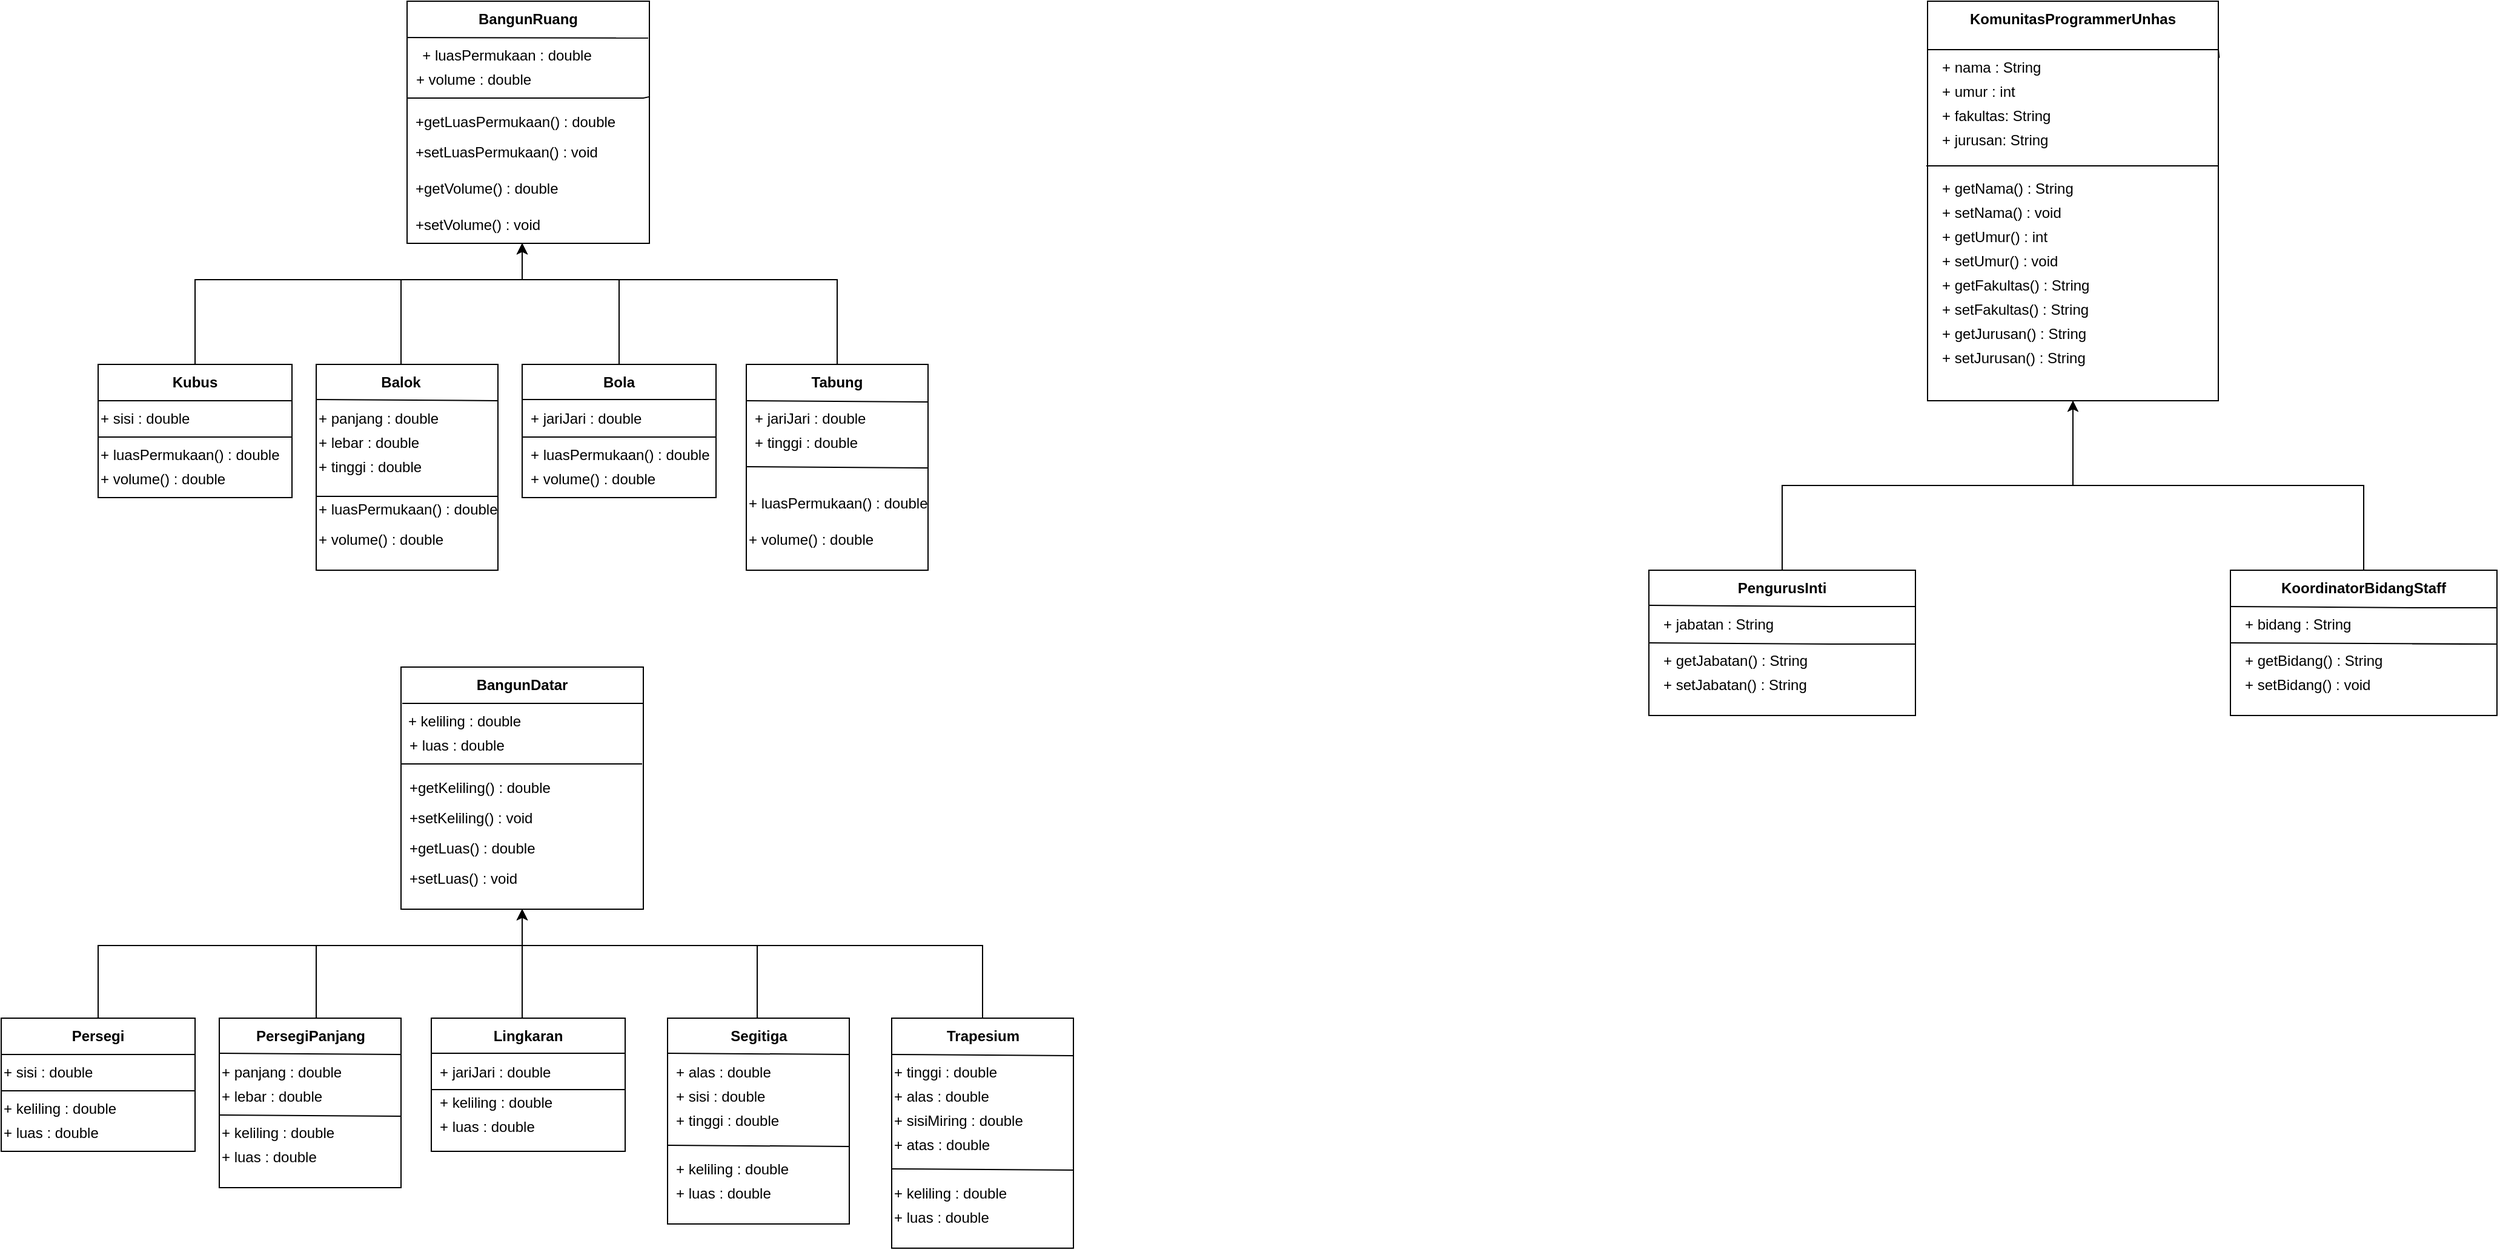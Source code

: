 <mxfile version="21.1.7" type="device">
  <diagram name="Page-1" id="03ZFdEvxx9xiJDpFzmi7">
    <mxGraphModel dx="3730" dy="1380" grid="1" gridSize="10" guides="1" tooltips="1" connect="1" arrows="1" fold="1" page="1" pageScale="1" pageWidth="850" pageHeight="1100" math="0" shadow="0">
      <root>
        <mxCell id="0" />
        <mxCell id="1" parent="0" />
        <mxCell id="wqURankVmZIpMNE53E5e-1" value="" style="whiteSpace=wrap;html=1;aspect=fixed;" vertex="1" parent="1">
          <mxGeometry x="325" y="50" width="200" height="200" as="geometry" />
        </mxCell>
        <mxCell id="wqURankVmZIpMNE53E5e-4" value="BangunRuang" style="text;html=1;strokeColor=none;fillColor=none;align=center;verticalAlign=middle;whiteSpace=wrap;rounded=0;fontStyle=1" vertex="1" parent="1">
          <mxGeometry x="380" y="50" width="90" height="30" as="geometry" />
        </mxCell>
        <mxCell id="wqURankVmZIpMNE53E5e-9" value="" style="endArrow=none;html=1;rounded=0;entryX=0.995;entryY=0.152;entryDx=0;entryDy=0;entryPerimeter=0;" edge="1" parent="1" target="wqURankVmZIpMNE53E5e-1">
          <mxGeometry width="50" height="50" relative="1" as="geometry">
            <mxPoint x="325" y="80" as="sourcePoint" />
            <mxPoint x="435" y="80" as="targetPoint" />
          </mxGeometry>
        </mxCell>
        <mxCell id="wqURankVmZIpMNE53E5e-10" value="+ luasPermukaan : double" style="text;html=1;strokeColor=none;fillColor=none;align=center;verticalAlign=middle;whiteSpace=wrap;rounded=0;" vertex="1" parent="1">
          <mxGeometry x="310" y="80" width="195" height="30" as="geometry" />
        </mxCell>
        <mxCell id="wqURankVmZIpMNE53E5e-11" value="+ volume : double" style="text;html=1;strokeColor=none;fillColor=none;align=center;verticalAlign=middle;whiteSpace=wrap;rounded=0;" vertex="1" parent="1">
          <mxGeometry x="330" y="100" width="100" height="30" as="geometry" />
        </mxCell>
        <mxCell id="wqURankVmZIpMNE53E5e-12" value="" style="endArrow=none;html=1;rounded=0;" edge="1" parent="1" target="wqURankVmZIpMNE53E5e-1">
          <mxGeometry width="50" height="50" relative="1" as="geometry">
            <mxPoint x="325" y="130" as="sourcePoint" />
            <mxPoint x="455" y="130" as="targetPoint" />
            <Array as="points">
              <mxPoint x="520" y="130" />
            </Array>
          </mxGeometry>
        </mxCell>
        <mxCell id="wqURankVmZIpMNE53E5e-14" value="+getLuasPermukaan() : double" style="text;html=1;strokeColor=none;fillColor=none;align=left;verticalAlign=middle;whiteSpace=wrap;rounded=0;" vertex="1" parent="1">
          <mxGeometry x="330" y="135" width="180" height="30" as="geometry" />
        </mxCell>
        <mxCell id="wqURankVmZIpMNE53E5e-15" value="+setLuasPermukaan() : void" style="text;html=1;strokeColor=none;fillColor=none;align=left;verticalAlign=middle;whiteSpace=wrap;rounded=0;" vertex="1" parent="1">
          <mxGeometry x="330" y="160" width="180" height="30" as="geometry" />
        </mxCell>
        <mxCell id="wqURankVmZIpMNE53E5e-16" value="+getVolume() : double" style="text;html=1;strokeColor=none;fillColor=none;align=left;verticalAlign=middle;whiteSpace=wrap;rounded=0;" vertex="1" parent="1">
          <mxGeometry x="330" y="190" width="180" height="30" as="geometry" />
        </mxCell>
        <mxCell id="wqURankVmZIpMNE53E5e-17" value="+setVolume() : void" style="text;html=1;strokeColor=none;fillColor=none;align=left;verticalAlign=middle;whiteSpace=wrap;rounded=0;" vertex="1" parent="1">
          <mxGeometry x="330" y="220" width="180" height="30" as="geometry" />
        </mxCell>
        <mxCell id="wqURankVmZIpMNE53E5e-19" value="" style="rounded=0;whiteSpace=wrap;html=1;" vertex="1" parent="1">
          <mxGeometry x="70" y="350" width="160" height="110" as="geometry" />
        </mxCell>
        <mxCell id="wqURankVmZIpMNE53E5e-55" style="edgeStyle=orthogonalEdgeStyle;rounded=0;orthogonalLoop=1;jettySize=auto;html=1;entryX=0.5;entryY=1;entryDx=0;entryDy=0;" edge="1" parent="1" source="wqURankVmZIpMNE53E5e-20" target="wqURankVmZIpMNE53E5e-17">
          <mxGeometry relative="1" as="geometry">
            <mxPoint x="420" y="280" as="targetPoint" />
            <Array as="points">
              <mxPoint x="150" y="280" />
              <mxPoint x="420" y="280" />
            </Array>
          </mxGeometry>
        </mxCell>
        <mxCell id="wqURankVmZIpMNE53E5e-20" value="Kubus" style="text;html=1;strokeColor=none;fillColor=none;align=center;verticalAlign=middle;whiteSpace=wrap;rounded=0;fontStyle=1" vertex="1" parent="1">
          <mxGeometry x="120" y="350" width="60" height="30" as="geometry" />
        </mxCell>
        <mxCell id="wqURankVmZIpMNE53E5e-21" value="" style="endArrow=none;html=1;rounded=0;" edge="1" parent="1" target="wqURankVmZIpMNE53E5e-19">
          <mxGeometry width="50" height="50" relative="1" as="geometry">
            <mxPoint x="70" y="380" as="sourcePoint" />
            <mxPoint x="160" y="380" as="targetPoint" />
            <Array as="points">
              <mxPoint x="230" y="380" />
            </Array>
          </mxGeometry>
        </mxCell>
        <mxCell id="wqURankVmZIpMNE53E5e-22" value="+ sisi : double" style="text;html=1;strokeColor=none;fillColor=none;align=left;verticalAlign=middle;whiteSpace=wrap;rounded=0;" vertex="1" parent="1">
          <mxGeometry x="70" y="390" width="140" height="10" as="geometry" />
        </mxCell>
        <mxCell id="wqURankVmZIpMNE53E5e-23" value="" style="endArrow=none;html=1;rounded=0;" edge="1" parent="1">
          <mxGeometry width="50" height="50" relative="1" as="geometry">
            <mxPoint x="70" y="410" as="sourcePoint" />
            <mxPoint x="230" y="410" as="targetPoint" />
            <Array as="points">
              <mxPoint x="230" y="410" />
            </Array>
          </mxGeometry>
        </mxCell>
        <mxCell id="wqURankVmZIpMNE53E5e-24" value="+ luasPermukaan() : double" style="text;html=1;strokeColor=none;fillColor=none;align=left;verticalAlign=middle;whiteSpace=wrap;rounded=0;" vertex="1" parent="1">
          <mxGeometry x="70" y="410" width="180" height="30" as="geometry" />
        </mxCell>
        <mxCell id="wqURankVmZIpMNE53E5e-25" value="+ volume() : double" style="text;html=1;strokeColor=none;fillColor=none;align=left;verticalAlign=middle;whiteSpace=wrap;rounded=0;" vertex="1" parent="1">
          <mxGeometry x="70" y="430" width="180" height="30" as="geometry" />
        </mxCell>
        <mxCell id="wqURankVmZIpMNE53E5e-27" value="" style="rounded=0;whiteSpace=wrap;html=1;" vertex="1" parent="1">
          <mxGeometry x="250" y="350" width="150" height="170" as="geometry" />
        </mxCell>
        <mxCell id="wqURankVmZIpMNE53E5e-56" value="" style="edgeStyle=orthogonalEdgeStyle;rounded=0;orthogonalLoop=1;jettySize=auto;html=1;entryX=0.5;entryY=1;entryDx=0;entryDy=0;" edge="1" parent="1" source="wqURankVmZIpMNE53E5e-28" target="wqURankVmZIpMNE53E5e-17">
          <mxGeometry relative="1" as="geometry">
            <mxPoint x="420" y="260" as="targetPoint" />
            <Array as="points">
              <mxPoint x="320" y="280" />
              <mxPoint x="420" y="280" />
            </Array>
          </mxGeometry>
        </mxCell>
        <mxCell id="wqURankVmZIpMNE53E5e-28" value="Balok" style="text;html=1;strokeColor=none;fillColor=none;align=center;verticalAlign=middle;whiteSpace=wrap;rounded=0;fontStyle=1" vertex="1" parent="1">
          <mxGeometry x="290" y="350" width="60" height="30" as="geometry" />
        </mxCell>
        <mxCell id="wqURankVmZIpMNE53E5e-29" value="" style="endArrow=none;html=1;rounded=0;" edge="1" parent="1" target="wqURankVmZIpMNE53E5e-27">
          <mxGeometry width="50" height="50" relative="1" as="geometry">
            <mxPoint x="250" y="379" as="sourcePoint" />
            <mxPoint x="410" y="379" as="targetPoint" />
            <Array as="points">
              <mxPoint x="400" y="380" />
            </Array>
          </mxGeometry>
        </mxCell>
        <mxCell id="wqURankVmZIpMNE53E5e-30" value="+ panjang : double" style="text;html=1;strokeColor=none;fillColor=none;align=left;verticalAlign=middle;whiteSpace=wrap;rounded=0;" vertex="1" parent="1">
          <mxGeometry x="250" y="385" width="180" height="20" as="geometry" />
        </mxCell>
        <mxCell id="wqURankVmZIpMNE53E5e-31" value="+ lebar : double" style="text;html=1;strokeColor=none;fillColor=none;align=left;verticalAlign=middle;whiteSpace=wrap;rounded=0;" vertex="1" parent="1">
          <mxGeometry x="250" y="405" width="180" height="20" as="geometry" />
        </mxCell>
        <mxCell id="wqURankVmZIpMNE53E5e-32" value="+ tinggi : double" style="text;html=1;strokeColor=none;fillColor=none;align=left;verticalAlign=middle;whiteSpace=wrap;rounded=0;" vertex="1" parent="1">
          <mxGeometry x="250" y="420" width="180" height="30" as="geometry" />
        </mxCell>
        <mxCell id="wqURankVmZIpMNE53E5e-34" value="" style="endArrow=none;html=1;rounded=0;" edge="1" parent="1">
          <mxGeometry width="50" height="50" relative="1" as="geometry">
            <mxPoint x="250" y="459" as="sourcePoint" />
            <mxPoint x="390" y="459" as="targetPoint" />
            <Array as="points">
              <mxPoint x="390" y="459" />
              <mxPoint x="400" y="459" />
            </Array>
          </mxGeometry>
        </mxCell>
        <mxCell id="wqURankVmZIpMNE53E5e-35" value="+ volume() : double" style="text;html=1;strokeColor=none;fillColor=none;align=left;verticalAlign=middle;whiteSpace=wrap;rounded=0;" vertex="1" parent="1">
          <mxGeometry x="250" y="480" width="180" height="30" as="geometry" />
        </mxCell>
        <mxCell id="wqURankVmZIpMNE53E5e-36" value="+ luasPermukaan() : double" style="text;html=1;strokeColor=none;fillColor=none;align=left;verticalAlign=middle;whiteSpace=wrap;rounded=0;" vertex="1" parent="1">
          <mxGeometry x="250" y="460" width="180" height="20" as="geometry" />
        </mxCell>
        <mxCell id="wqURankVmZIpMNE53E5e-37" value="" style="rounded=0;whiteSpace=wrap;html=1;" vertex="1" parent="1">
          <mxGeometry x="420" y="350" width="160" height="110" as="geometry" />
        </mxCell>
        <mxCell id="wqURankVmZIpMNE53E5e-58" style="edgeStyle=orthogonalEdgeStyle;rounded=0;orthogonalLoop=1;jettySize=auto;html=1;entryX=0.5;entryY=1;entryDx=0;entryDy=0;" edge="1" parent="1" source="wqURankVmZIpMNE53E5e-38" target="wqURankVmZIpMNE53E5e-17">
          <mxGeometry relative="1" as="geometry">
            <mxPoint x="420" y="280" as="targetPoint" />
            <Array as="points">
              <mxPoint x="500" y="280" />
              <mxPoint x="420" y="280" />
            </Array>
          </mxGeometry>
        </mxCell>
        <mxCell id="wqURankVmZIpMNE53E5e-38" value="Bola" style="text;html=1;strokeColor=none;fillColor=none;align=center;verticalAlign=middle;whiteSpace=wrap;rounded=0;fontStyle=1" vertex="1" parent="1">
          <mxGeometry x="470" y="350" width="60" height="30" as="geometry" />
        </mxCell>
        <mxCell id="wqURankVmZIpMNE53E5e-39" value="" style="endArrow=none;html=1;rounded=0;" edge="1" parent="1">
          <mxGeometry width="50" height="50" relative="1" as="geometry">
            <mxPoint x="420" y="379" as="sourcePoint" />
            <mxPoint x="580" y="379" as="targetPoint" />
            <Array as="points">
              <mxPoint x="580" y="379" />
            </Array>
          </mxGeometry>
        </mxCell>
        <mxCell id="wqURankVmZIpMNE53E5e-40" value="+ jariJari : double" style="text;html=1;strokeColor=none;fillColor=none;align=left;verticalAlign=middle;whiteSpace=wrap;rounded=0;" vertex="1" parent="1">
          <mxGeometry x="425" y="390" width="140" height="10" as="geometry" />
        </mxCell>
        <mxCell id="wqURankVmZIpMNE53E5e-42" value="" style="endArrow=none;html=1;rounded=0;" edge="1" parent="1">
          <mxGeometry width="50" height="50" relative="1" as="geometry">
            <mxPoint x="420" y="410" as="sourcePoint" />
            <mxPoint x="580" y="410" as="targetPoint" />
            <Array as="points">
              <mxPoint x="580" y="410" />
            </Array>
          </mxGeometry>
        </mxCell>
        <mxCell id="wqURankVmZIpMNE53E5e-43" value="+ luasPermukaan() : double" style="text;html=1;strokeColor=none;fillColor=none;align=left;verticalAlign=middle;whiteSpace=wrap;rounded=0;" vertex="1" parent="1">
          <mxGeometry x="425" y="410" width="180" height="30" as="geometry" />
        </mxCell>
        <mxCell id="wqURankVmZIpMNE53E5e-44" value="+ volume() : double" style="text;html=1;strokeColor=none;fillColor=none;align=left;verticalAlign=middle;whiteSpace=wrap;rounded=0;" vertex="1" parent="1">
          <mxGeometry x="425" y="430" width="180" height="30" as="geometry" />
        </mxCell>
        <mxCell id="wqURankVmZIpMNE53E5e-45" value="" style="rounded=0;whiteSpace=wrap;html=1;" vertex="1" parent="1">
          <mxGeometry x="605" y="350" width="150" height="170" as="geometry" />
        </mxCell>
        <mxCell id="wqURankVmZIpMNE53E5e-60" style="edgeStyle=orthogonalEdgeStyle;rounded=0;orthogonalLoop=1;jettySize=auto;html=1;entryX=0.5;entryY=1;entryDx=0;entryDy=0;" edge="1" parent="1" source="wqURankVmZIpMNE53E5e-46" target="wqURankVmZIpMNE53E5e-17">
          <mxGeometry relative="1" as="geometry">
            <mxPoint x="680" y="280" as="targetPoint" />
            <Array as="points">
              <mxPoint x="680" y="280" />
              <mxPoint x="420" y="280" />
            </Array>
          </mxGeometry>
        </mxCell>
        <mxCell id="wqURankVmZIpMNE53E5e-46" value="Tabung" style="text;html=1;strokeColor=none;fillColor=none;align=center;verticalAlign=middle;whiteSpace=wrap;rounded=0;fontStyle=1" vertex="1" parent="1">
          <mxGeometry x="650" y="350" width="60" height="30" as="geometry" />
        </mxCell>
        <mxCell id="wqURankVmZIpMNE53E5e-47" value="" style="endArrow=none;html=1;rounded=0;" edge="1" parent="1">
          <mxGeometry width="50" height="50" relative="1" as="geometry">
            <mxPoint x="605" y="380" as="sourcePoint" />
            <mxPoint x="755" y="381" as="targetPoint" />
            <Array as="points">
              <mxPoint x="755" y="381" />
            </Array>
          </mxGeometry>
        </mxCell>
        <mxCell id="wqURankVmZIpMNE53E5e-49" value="+ jariJari : double" style="text;html=1;strokeColor=none;fillColor=none;align=left;verticalAlign=middle;whiteSpace=wrap;rounded=0;" vertex="1" parent="1">
          <mxGeometry x="610" y="390" width="140" height="10" as="geometry" />
        </mxCell>
        <mxCell id="wqURankVmZIpMNE53E5e-50" value="+ tinggi : double" style="text;html=1;strokeColor=none;fillColor=none;align=left;verticalAlign=middle;whiteSpace=wrap;rounded=0;" vertex="1" parent="1">
          <mxGeometry x="610" y="400" width="180" height="30" as="geometry" />
        </mxCell>
        <mxCell id="wqURankVmZIpMNE53E5e-51" value="" style="endArrow=none;html=1;rounded=0;" edge="1" parent="1">
          <mxGeometry width="50" height="50" relative="1" as="geometry">
            <mxPoint x="605" y="434.5" as="sourcePoint" />
            <mxPoint x="755" y="435.5" as="targetPoint" />
            <Array as="points">
              <mxPoint x="755" y="435.5" />
            </Array>
          </mxGeometry>
        </mxCell>
        <mxCell id="wqURankVmZIpMNE53E5e-52" value="+ luasPermukaan() : double" style="text;html=1;strokeColor=none;fillColor=none;align=left;verticalAlign=middle;whiteSpace=wrap;rounded=0;" vertex="1" parent="1">
          <mxGeometry x="605" y="450" width="180" height="30" as="geometry" />
        </mxCell>
        <mxCell id="wqURankVmZIpMNE53E5e-53" value="+ volume() : double" style="text;html=1;strokeColor=none;fillColor=none;align=left;verticalAlign=middle;whiteSpace=wrap;rounded=0;" vertex="1" parent="1">
          <mxGeometry x="605" y="480" width="180" height="30" as="geometry" />
        </mxCell>
        <mxCell id="wqURankVmZIpMNE53E5e-67" value="" style="whiteSpace=wrap;html=1;aspect=fixed;" vertex="1" parent="1">
          <mxGeometry x="320" y="600" width="200" height="200" as="geometry" />
        </mxCell>
        <mxCell id="wqURankVmZIpMNE53E5e-68" value="BangunDatar" style="text;html=1;strokeColor=none;fillColor=none;align=center;verticalAlign=middle;whiteSpace=wrap;rounded=0;fontStyle=1" vertex="1" parent="1">
          <mxGeometry x="375" y="600" width="90" height="30" as="geometry" />
        </mxCell>
        <mxCell id="wqURankVmZIpMNE53E5e-69" value="" style="endArrow=none;html=1;rounded=0;entryX=0.995;entryY=0.152;entryDx=0;entryDy=0;entryPerimeter=0;" edge="1" parent="1">
          <mxGeometry width="50" height="50" relative="1" as="geometry">
            <mxPoint x="321" y="630" as="sourcePoint" />
            <mxPoint x="520" y="630" as="targetPoint" />
          </mxGeometry>
        </mxCell>
        <mxCell id="wqURankVmZIpMNE53E5e-70" value="+ keliling : double" style="text;html=1;strokeColor=none;fillColor=none;align=center;verticalAlign=middle;whiteSpace=wrap;rounded=0;" vertex="1" parent="1">
          <mxGeometry x="275" y="630" width="195" height="30" as="geometry" />
        </mxCell>
        <mxCell id="wqURankVmZIpMNE53E5e-71" value="+ luas : double" style="text;html=1;strokeColor=none;fillColor=none;align=left;verticalAlign=middle;whiteSpace=wrap;rounded=0;" vertex="1" parent="1">
          <mxGeometry x="325" y="650" width="100" height="30" as="geometry" />
        </mxCell>
        <mxCell id="wqURankVmZIpMNE53E5e-72" value="" style="endArrow=none;html=1;rounded=0;entryX=0.995;entryY=0.152;entryDx=0;entryDy=0;entryPerimeter=0;" edge="1" parent="1">
          <mxGeometry width="50" height="50" relative="1" as="geometry">
            <mxPoint x="320" y="680" as="sourcePoint" />
            <mxPoint x="519" y="680" as="targetPoint" />
          </mxGeometry>
        </mxCell>
        <mxCell id="wqURankVmZIpMNE53E5e-73" value="+getKeliling() : double" style="text;html=1;strokeColor=none;fillColor=none;align=left;verticalAlign=middle;whiteSpace=wrap;rounded=0;" vertex="1" parent="1">
          <mxGeometry x="325" y="685" width="180" height="30" as="geometry" />
        </mxCell>
        <mxCell id="wqURankVmZIpMNE53E5e-74" value="+setKeliling() : void" style="text;html=1;strokeColor=none;fillColor=none;align=left;verticalAlign=middle;whiteSpace=wrap;rounded=0;" vertex="1" parent="1">
          <mxGeometry x="325" y="710" width="180" height="30" as="geometry" />
        </mxCell>
        <mxCell id="wqURankVmZIpMNE53E5e-75" value="+getLuas() : double" style="text;html=1;strokeColor=none;fillColor=none;align=left;verticalAlign=middle;whiteSpace=wrap;rounded=0;" vertex="1" parent="1">
          <mxGeometry x="325" y="740" width="180" height="20" as="geometry" />
        </mxCell>
        <mxCell id="wqURankVmZIpMNE53E5e-76" value="+setLuas() : void" style="text;html=1;strokeColor=none;fillColor=none;align=left;verticalAlign=middle;whiteSpace=wrap;rounded=0;" vertex="1" parent="1">
          <mxGeometry x="325" y="760" width="180" height="30" as="geometry" />
        </mxCell>
        <mxCell id="wqURankVmZIpMNE53E5e-77" value="" style="rounded=0;whiteSpace=wrap;html=1;" vertex="1" parent="1">
          <mxGeometry x="-10" y="890" width="160" height="110" as="geometry" />
        </mxCell>
        <mxCell id="wqURankVmZIpMNE53E5e-123" style="edgeStyle=orthogonalEdgeStyle;rounded=0;orthogonalLoop=1;jettySize=auto;html=1;entryX=0.5;entryY=1;entryDx=0;entryDy=0;" edge="1" parent="1" source="wqURankVmZIpMNE53E5e-78" target="wqURankVmZIpMNE53E5e-67">
          <mxGeometry relative="1" as="geometry">
            <mxPoint x="430" y="830" as="targetPoint" />
            <Array as="points">
              <mxPoint x="70" y="830" />
              <mxPoint x="420" y="830" />
            </Array>
          </mxGeometry>
        </mxCell>
        <mxCell id="wqURankVmZIpMNE53E5e-78" value="Persegi" style="text;html=1;strokeColor=none;fillColor=none;align=center;verticalAlign=middle;whiteSpace=wrap;rounded=0;fontStyle=1" vertex="1" parent="1">
          <mxGeometry x="40" y="890" width="60" height="30" as="geometry" />
        </mxCell>
        <mxCell id="wqURankVmZIpMNE53E5e-79" value="" style="endArrow=none;html=1;rounded=0;" edge="1" parent="1">
          <mxGeometry width="50" height="50" relative="1" as="geometry">
            <mxPoint x="-10" y="920" as="sourcePoint" />
            <mxPoint x="150" y="920" as="targetPoint" />
            <Array as="points">
              <mxPoint x="150" y="920" />
            </Array>
          </mxGeometry>
        </mxCell>
        <mxCell id="wqURankVmZIpMNE53E5e-80" value="+ sisi : double" style="text;html=1;strokeColor=none;fillColor=none;align=left;verticalAlign=middle;whiteSpace=wrap;rounded=0;" vertex="1" parent="1">
          <mxGeometry x="-10" y="930" width="140" height="10" as="geometry" />
        </mxCell>
        <mxCell id="wqURankVmZIpMNE53E5e-84" value="" style="endArrow=none;html=1;rounded=0;" edge="1" parent="1">
          <mxGeometry width="50" height="50" relative="1" as="geometry">
            <mxPoint x="-10" y="950" as="sourcePoint" />
            <mxPoint x="150" y="950" as="targetPoint" />
            <Array as="points">
              <mxPoint x="150" y="950" />
            </Array>
          </mxGeometry>
        </mxCell>
        <mxCell id="wqURankVmZIpMNE53E5e-85" value="+ keliling : double" style="text;html=1;strokeColor=none;fillColor=none;align=left;verticalAlign=middle;whiteSpace=wrap;rounded=0;" vertex="1" parent="1">
          <mxGeometry x="-10" y="950" width="195" height="30" as="geometry" />
        </mxCell>
        <mxCell id="wqURankVmZIpMNE53E5e-86" value="+ luas : double" style="text;html=1;strokeColor=none;fillColor=none;align=left;verticalAlign=middle;whiteSpace=wrap;rounded=0;" vertex="1" parent="1">
          <mxGeometry x="-10" y="970" width="100" height="30" as="geometry" />
        </mxCell>
        <mxCell id="wqURankVmZIpMNE53E5e-87" value="" style="rounded=0;whiteSpace=wrap;html=1;" vertex="1" parent="1">
          <mxGeometry x="170" y="890" width="150" height="140" as="geometry" />
        </mxCell>
        <mxCell id="wqURankVmZIpMNE53E5e-129" style="edgeStyle=orthogonalEdgeStyle;rounded=0;orthogonalLoop=1;jettySize=auto;html=1;entryX=0.5;entryY=1;entryDx=0;entryDy=0;" edge="1" parent="1" source="wqURankVmZIpMNE53E5e-89" target="wqURankVmZIpMNE53E5e-67">
          <mxGeometry relative="1" as="geometry">
            <mxPoint x="420" y="830" as="targetPoint" />
            <Array as="points">
              <mxPoint x="250" y="830" />
              <mxPoint x="420" y="830" />
            </Array>
          </mxGeometry>
        </mxCell>
        <mxCell id="wqURankVmZIpMNE53E5e-89" value="PersegiPanjang" style="text;html=1;strokeColor=none;fillColor=none;align=center;verticalAlign=middle;whiteSpace=wrap;rounded=0;fontStyle=1" vertex="1" parent="1">
          <mxGeometry x="187.5" y="890" width="115" height="30" as="geometry" />
        </mxCell>
        <mxCell id="wqURankVmZIpMNE53E5e-90" value="" style="endArrow=none;html=1;rounded=0;" edge="1" parent="1">
          <mxGeometry width="50" height="50" relative="1" as="geometry">
            <mxPoint x="170" y="919" as="sourcePoint" />
            <mxPoint x="320" y="920" as="targetPoint" />
            <Array as="points">
              <mxPoint x="320" y="920" />
            </Array>
          </mxGeometry>
        </mxCell>
        <mxCell id="wqURankVmZIpMNE53E5e-91" value="+ panjang : double" style="text;html=1;strokeColor=none;fillColor=none;align=left;verticalAlign=middle;whiteSpace=wrap;rounded=0;" vertex="1" parent="1">
          <mxGeometry x="170" y="925" width="180" height="20" as="geometry" />
        </mxCell>
        <mxCell id="wqURankVmZIpMNE53E5e-92" value="+ lebar : double" style="text;html=1;strokeColor=none;fillColor=none;align=left;verticalAlign=middle;whiteSpace=wrap;rounded=0;" vertex="1" parent="1">
          <mxGeometry x="170" y="945" width="180" height="20" as="geometry" />
        </mxCell>
        <mxCell id="wqURankVmZIpMNE53E5e-93" value="" style="endArrow=none;html=1;rounded=0;" edge="1" parent="1">
          <mxGeometry width="50" height="50" relative="1" as="geometry">
            <mxPoint x="170" y="970" as="sourcePoint" />
            <mxPoint x="320" y="971" as="targetPoint" />
            <Array as="points">
              <mxPoint x="320" y="971" />
            </Array>
          </mxGeometry>
        </mxCell>
        <mxCell id="wqURankVmZIpMNE53E5e-94" value="+ keliling : double" style="text;html=1;strokeColor=none;fillColor=none;align=left;verticalAlign=middle;whiteSpace=wrap;rounded=0;" vertex="1" parent="1">
          <mxGeometry x="170" y="970" width="195" height="30" as="geometry" />
        </mxCell>
        <mxCell id="wqURankVmZIpMNE53E5e-95" value="+ luas : double" style="text;html=1;strokeColor=none;fillColor=none;align=left;verticalAlign=middle;whiteSpace=wrap;rounded=0;" vertex="1" parent="1">
          <mxGeometry x="170" y="990" width="100" height="30" as="geometry" />
        </mxCell>
        <mxCell id="wqURankVmZIpMNE53E5e-96" value="" style="rounded=0;whiteSpace=wrap;html=1;" vertex="1" parent="1">
          <mxGeometry x="345" y="890" width="160" height="110" as="geometry" />
        </mxCell>
        <mxCell id="wqURankVmZIpMNE53E5e-133" style="edgeStyle=orthogonalEdgeStyle;rounded=0;orthogonalLoop=1;jettySize=auto;html=1;entryX=0.5;entryY=1;entryDx=0;entryDy=0;" edge="1" parent="1" source="wqURankVmZIpMNE53E5e-97" target="wqURankVmZIpMNE53E5e-67">
          <mxGeometry relative="1" as="geometry">
            <Array as="points">
              <mxPoint x="420" y="860" />
              <mxPoint x="420" y="860" />
            </Array>
          </mxGeometry>
        </mxCell>
        <mxCell id="wqURankVmZIpMNE53E5e-97" value="Lingkaran" style="text;html=1;strokeColor=none;fillColor=none;align=center;verticalAlign=middle;whiteSpace=wrap;rounded=0;fontStyle=1" vertex="1" parent="1">
          <mxGeometry x="395" y="890" width="60" height="30" as="geometry" />
        </mxCell>
        <mxCell id="wqURankVmZIpMNE53E5e-98" value="" style="endArrow=none;html=1;rounded=0;" edge="1" parent="1">
          <mxGeometry width="50" height="50" relative="1" as="geometry">
            <mxPoint x="345" y="919" as="sourcePoint" />
            <mxPoint x="505" y="919" as="targetPoint" />
            <Array as="points">
              <mxPoint x="505" y="919" />
            </Array>
          </mxGeometry>
        </mxCell>
        <mxCell id="wqURankVmZIpMNE53E5e-99" value="+ jariJari : double" style="text;html=1;strokeColor=none;fillColor=none;align=left;verticalAlign=middle;whiteSpace=wrap;rounded=0;" vertex="1" parent="1">
          <mxGeometry x="350" y="920" width="140" height="30" as="geometry" />
        </mxCell>
        <mxCell id="wqURankVmZIpMNE53E5e-100" value="" style="endArrow=none;html=1;rounded=0;" edge="1" parent="1">
          <mxGeometry width="50" height="50" relative="1" as="geometry">
            <mxPoint x="345" y="949" as="sourcePoint" />
            <mxPoint x="505" y="949" as="targetPoint" />
            <Array as="points">
              <mxPoint x="505" y="949" />
            </Array>
          </mxGeometry>
        </mxCell>
        <mxCell id="wqURankVmZIpMNE53E5e-101" value="+ keliling : double" style="text;html=1;strokeColor=none;fillColor=none;align=left;verticalAlign=middle;whiteSpace=wrap;rounded=0;" vertex="1" parent="1">
          <mxGeometry x="350" y="945" width="195" height="30" as="geometry" />
        </mxCell>
        <mxCell id="wqURankVmZIpMNE53E5e-102" value="+ luas : double" style="text;html=1;strokeColor=none;fillColor=none;align=left;verticalAlign=middle;whiteSpace=wrap;rounded=0;" vertex="1" parent="1">
          <mxGeometry x="350" y="965" width="100" height="30" as="geometry" />
        </mxCell>
        <mxCell id="wqURankVmZIpMNE53E5e-103" value="" style="rounded=0;whiteSpace=wrap;html=1;" vertex="1" parent="1">
          <mxGeometry x="540" y="890" width="150" height="170" as="geometry" />
        </mxCell>
        <mxCell id="wqURankVmZIpMNE53E5e-135" style="edgeStyle=orthogonalEdgeStyle;rounded=0;orthogonalLoop=1;jettySize=auto;html=1;entryX=0.5;entryY=1;entryDx=0;entryDy=0;" edge="1" parent="1" target="wqURankVmZIpMNE53E5e-67">
          <mxGeometry relative="1" as="geometry">
            <mxPoint x="614" y="890" as="sourcePoint" />
            <mxPoint x="420" y="830" as="targetPoint" />
            <Array as="points">
              <mxPoint x="614" y="830" />
              <mxPoint x="420" y="830" />
            </Array>
          </mxGeometry>
        </mxCell>
        <mxCell id="wqURankVmZIpMNE53E5e-104" value="Segitiga" style="text;html=1;strokeColor=none;fillColor=none;align=center;verticalAlign=middle;whiteSpace=wrap;rounded=0;fontStyle=1" vertex="1" parent="1">
          <mxGeometry x="557.5" y="890" width="115" height="30" as="geometry" />
        </mxCell>
        <mxCell id="wqURankVmZIpMNE53E5e-105" value="" style="endArrow=none;html=1;rounded=0;" edge="1" parent="1">
          <mxGeometry width="50" height="50" relative="1" as="geometry">
            <mxPoint x="540" y="919" as="sourcePoint" />
            <mxPoint x="690" y="920" as="targetPoint" />
            <Array as="points">
              <mxPoint x="690" y="920" />
            </Array>
          </mxGeometry>
        </mxCell>
        <mxCell id="wqURankVmZIpMNE53E5e-106" value="+ alas : double" style="text;html=1;strokeColor=none;fillColor=none;align=left;verticalAlign=middle;whiteSpace=wrap;rounded=0;" vertex="1" parent="1">
          <mxGeometry x="545" y="925" width="180" height="20" as="geometry" />
        </mxCell>
        <mxCell id="wqURankVmZIpMNE53E5e-107" value="+ sisi : double" style="text;html=1;strokeColor=none;fillColor=none;align=left;verticalAlign=middle;whiteSpace=wrap;rounded=0;" vertex="1" parent="1">
          <mxGeometry x="545" y="945" width="180" height="20" as="geometry" />
        </mxCell>
        <mxCell id="wqURankVmZIpMNE53E5e-108" value="+ tinggi : double" style="text;html=1;strokeColor=none;fillColor=none;align=left;verticalAlign=middle;whiteSpace=wrap;rounded=0;" vertex="1" parent="1">
          <mxGeometry x="545" y="965" width="180" height="20" as="geometry" />
        </mxCell>
        <mxCell id="wqURankVmZIpMNE53E5e-109" value="" style="endArrow=none;html=1;rounded=0;" edge="1" parent="1">
          <mxGeometry width="50" height="50" relative="1" as="geometry">
            <mxPoint x="540" y="995" as="sourcePoint" />
            <mxPoint x="690" y="996" as="targetPoint" />
            <Array as="points">
              <mxPoint x="690" y="996" />
            </Array>
          </mxGeometry>
        </mxCell>
        <mxCell id="wqURankVmZIpMNE53E5e-110" value="+ keliling : double" style="text;html=1;strokeColor=none;fillColor=none;align=left;verticalAlign=middle;whiteSpace=wrap;rounded=0;" vertex="1" parent="1">
          <mxGeometry x="545" y="1000" width="195" height="30" as="geometry" />
        </mxCell>
        <mxCell id="wqURankVmZIpMNE53E5e-111" value="+ luas : double" style="text;html=1;strokeColor=none;fillColor=none;align=left;verticalAlign=middle;whiteSpace=wrap;rounded=0;" vertex="1" parent="1">
          <mxGeometry x="545" y="1020" width="100" height="30" as="geometry" />
        </mxCell>
        <mxCell id="wqURankVmZIpMNE53E5e-112" value="" style="rounded=0;whiteSpace=wrap;html=1;" vertex="1" parent="1">
          <mxGeometry x="725" y="890" width="150" height="190" as="geometry" />
        </mxCell>
        <mxCell id="wqURankVmZIpMNE53E5e-125" style="edgeStyle=orthogonalEdgeStyle;rounded=0;orthogonalLoop=1;jettySize=auto;html=1;entryX=0.5;entryY=1;entryDx=0;entryDy=0;" edge="1" parent="1" source="wqURankVmZIpMNE53E5e-113" target="wqURankVmZIpMNE53E5e-67">
          <mxGeometry relative="1" as="geometry">
            <mxPoint x="420" y="830" as="targetPoint" />
            <Array as="points">
              <mxPoint x="800" y="830" />
              <mxPoint x="420" y="830" />
            </Array>
          </mxGeometry>
        </mxCell>
        <mxCell id="wqURankVmZIpMNE53E5e-113" value="Trapesium" style="text;html=1;strokeColor=none;fillColor=none;align=center;verticalAlign=middle;whiteSpace=wrap;rounded=0;fontStyle=1" vertex="1" parent="1">
          <mxGeometry x="742.5" y="890" width="115" height="30" as="geometry" />
        </mxCell>
        <mxCell id="wqURankVmZIpMNE53E5e-114" value="" style="endArrow=none;html=1;rounded=0;" edge="1" parent="1">
          <mxGeometry width="50" height="50" relative="1" as="geometry">
            <mxPoint x="725" y="920" as="sourcePoint" />
            <mxPoint x="875" y="921" as="targetPoint" />
            <Array as="points">
              <mxPoint x="875" y="921" />
            </Array>
          </mxGeometry>
        </mxCell>
        <mxCell id="wqURankVmZIpMNE53E5e-115" value="+ tinggi : double" style="text;html=1;strokeColor=none;fillColor=none;align=left;verticalAlign=middle;whiteSpace=wrap;rounded=0;" vertex="1" parent="1">
          <mxGeometry x="725" y="925" width="180" height="20" as="geometry" />
        </mxCell>
        <mxCell id="wqURankVmZIpMNE53E5e-116" value="+ alas : double" style="text;html=1;strokeColor=none;fillColor=none;align=left;verticalAlign=middle;whiteSpace=wrap;rounded=0;" vertex="1" parent="1">
          <mxGeometry x="725" y="945" width="180" height="20" as="geometry" />
        </mxCell>
        <mxCell id="wqURankVmZIpMNE53E5e-117" value="+ sisiMiring : double" style="text;html=1;strokeColor=none;fillColor=none;align=left;verticalAlign=middle;whiteSpace=wrap;rounded=0;" vertex="1" parent="1">
          <mxGeometry x="725" y="965" width="180" height="20" as="geometry" />
        </mxCell>
        <mxCell id="wqURankVmZIpMNE53E5e-118" value="+ atas : double" style="text;html=1;strokeColor=none;fillColor=none;align=left;verticalAlign=middle;whiteSpace=wrap;rounded=0;" vertex="1" parent="1">
          <mxGeometry x="725" y="985" width="180" height="20" as="geometry" />
        </mxCell>
        <mxCell id="wqURankVmZIpMNE53E5e-119" value="" style="endArrow=none;html=1;rounded=0;" edge="1" parent="1">
          <mxGeometry width="50" height="50" relative="1" as="geometry">
            <mxPoint x="725" y="1014.5" as="sourcePoint" />
            <mxPoint x="875" y="1015.5" as="targetPoint" />
            <Array as="points">
              <mxPoint x="875" y="1015.5" />
            </Array>
          </mxGeometry>
        </mxCell>
        <mxCell id="wqURankVmZIpMNE53E5e-120" value="+ keliling : double" style="text;html=1;strokeColor=none;fillColor=none;align=left;verticalAlign=middle;whiteSpace=wrap;rounded=0;" vertex="1" parent="1">
          <mxGeometry x="725" y="1020" width="195" height="30" as="geometry" />
        </mxCell>
        <mxCell id="wqURankVmZIpMNE53E5e-121" value="+ luas : double" style="text;html=1;strokeColor=none;fillColor=none;align=left;verticalAlign=middle;whiteSpace=wrap;rounded=0;" vertex="1" parent="1">
          <mxGeometry x="725" y="1040" width="100" height="30" as="geometry" />
        </mxCell>
        <mxCell id="wqURankVmZIpMNE53E5e-145" value="" style="rounded=0;whiteSpace=wrap;html=1;" vertex="1" parent="1">
          <mxGeometry x="1580" y="50" width="240" height="330" as="geometry" />
        </mxCell>
        <mxCell id="wqURankVmZIpMNE53E5e-146" value="KomunitasProgrammerUnhas" style="text;html=1;strokeColor=none;fillColor=none;align=center;verticalAlign=middle;whiteSpace=wrap;rounded=0;fontStyle=1" vertex="1" parent="1">
          <mxGeometry x="1655" y="50" width="90" height="30" as="geometry" />
        </mxCell>
        <mxCell id="wqURankVmZIpMNE53E5e-147" value="" style="endArrow=none;html=1;rounded=0;entryX=1.003;entryY=0.142;entryDx=0;entryDy=0;entryPerimeter=0;" edge="1" parent="1" target="wqURankVmZIpMNE53E5e-145">
          <mxGeometry width="50" height="50" relative="1" as="geometry">
            <mxPoint x="1580" y="90" as="sourcePoint" />
            <mxPoint x="1779" y="90" as="targetPoint" />
            <Array as="points">
              <mxPoint x="1820" y="90" />
            </Array>
          </mxGeometry>
        </mxCell>
        <mxCell id="wqURankVmZIpMNE53E5e-148" value="+ nama : String" style="text;html=1;strokeColor=none;fillColor=none;align=left;verticalAlign=middle;whiteSpace=wrap;rounded=0;" vertex="1" parent="1">
          <mxGeometry x="1590" y="100" width="140" height="10" as="geometry" />
        </mxCell>
        <mxCell id="wqURankVmZIpMNE53E5e-149" value="+ umur : int" style="text;html=1;strokeColor=none;fillColor=none;align=left;verticalAlign=middle;whiteSpace=wrap;rounded=0;" vertex="1" parent="1">
          <mxGeometry x="1590" y="110" width="180" height="30" as="geometry" />
        </mxCell>
        <mxCell id="wqURankVmZIpMNE53E5e-150" value="+ fakultas: String" style="text;html=1;strokeColor=none;fillColor=none;align=left;verticalAlign=middle;whiteSpace=wrap;rounded=0;" vertex="1" parent="1">
          <mxGeometry x="1590" y="140" width="140" height="10" as="geometry" />
        </mxCell>
        <mxCell id="wqURankVmZIpMNE53E5e-151" value="+ jurusan: String" style="text;html=1;strokeColor=none;fillColor=none;align=left;verticalAlign=middle;whiteSpace=wrap;rounded=0;" vertex="1" parent="1">
          <mxGeometry x="1590" y="160" width="140" height="10" as="geometry" />
        </mxCell>
        <mxCell id="wqURankVmZIpMNE53E5e-152" value="" style="endArrow=none;html=1;rounded=0;entryX=1;entryY=0.412;entryDx=0;entryDy=0;entryPerimeter=0;" edge="1" parent="1" target="wqURankVmZIpMNE53E5e-145">
          <mxGeometry width="50" height="50" relative="1" as="geometry">
            <mxPoint x="1579" y="186" as="sourcePoint" />
            <mxPoint x="1820" y="184" as="targetPoint" />
          </mxGeometry>
        </mxCell>
        <mxCell id="wqURankVmZIpMNE53E5e-153" value="+ getNama() : String" style="text;html=1;strokeColor=none;fillColor=none;align=left;verticalAlign=middle;whiteSpace=wrap;rounded=0;" vertex="1" parent="1">
          <mxGeometry x="1590" y="200" width="140" height="10" as="geometry" />
        </mxCell>
        <mxCell id="wqURankVmZIpMNE53E5e-154" value="+ setNama() : void" style="text;html=1;strokeColor=none;fillColor=none;align=left;verticalAlign=middle;whiteSpace=wrap;rounded=0;" vertex="1" parent="1">
          <mxGeometry x="1590" y="220" width="140" height="10" as="geometry" />
        </mxCell>
        <mxCell id="wqURankVmZIpMNE53E5e-155" value="+ getUmur() : int" style="text;html=1;strokeColor=none;fillColor=none;align=left;verticalAlign=middle;whiteSpace=wrap;rounded=0;" vertex="1" parent="1">
          <mxGeometry x="1590" y="240" width="140" height="10" as="geometry" />
        </mxCell>
        <mxCell id="wqURankVmZIpMNE53E5e-156" value="+ setUmur() : void" style="text;html=1;strokeColor=none;fillColor=none;align=left;verticalAlign=middle;whiteSpace=wrap;rounded=0;" vertex="1" parent="1">
          <mxGeometry x="1590" y="260" width="140" height="10" as="geometry" />
        </mxCell>
        <mxCell id="wqURankVmZIpMNE53E5e-157" value="+ getFakultas() : String" style="text;html=1;strokeColor=none;fillColor=none;align=left;verticalAlign=middle;whiteSpace=wrap;rounded=0;" vertex="1" parent="1">
          <mxGeometry x="1590" y="280" width="140" height="10" as="geometry" />
        </mxCell>
        <mxCell id="wqURankVmZIpMNE53E5e-158" value="+ setFakultas() : String" style="text;html=1;strokeColor=none;fillColor=none;align=left;verticalAlign=middle;whiteSpace=wrap;rounded=0;" vertex="1" parent="1">
          <mxGeometry x="1590" y="300" width="140" height="10" as="geometry" />
        </mxCell>
        <mxCell id="wqURankVmZIpMNE53E5e-159" value="+ getJurusan() : String" style="text;html=1;strokeColor=none;fillColor=none;align=left;verticalAlign=middle;whiteSpace=wrap;rounded=0;" vertex="1" parent="1">
          <mxGeometry x="1590" y="320" width="140" height="10" as="geometry" />
        </mxCell>
        <mxCell id="wqURankVmZIpMNE53E5e-161" value="+ setJurusan() : String" style="text;html=1;strokeColor=none;fillColor=none;align=left;verticalAlign=middle;whiteSpace=wrap;rounded=0;" vertex="1" parent="1">
          <mxGeometry x="1590" y="340" width="140" height="10" as="geometry" />
        </mxCell>
        <mxCell id="wqURankVmZIpMNE53E5e-162" value="" style="rounded=0;whiteSpace=wrap;html=1;" vertex="1" parent="1">
          <mxGeometry x="1350" y="520" width="220" height="120" as="geometry" />
        </mxCell>
        <mxCell id="wqURankVmZIpMNE53E5e-178" style="edgeStyle=orthogonalEdgeStyle;rounded=0;orthogonalLoop=1;jettySize=auto;html=1;entryX=0.5;entryY=1;entryDx=0;entryDy=0;" edge="1" parent="1" source="wqURankVmZIpMNE53E5e-163" target="wqURankVmZIpMNE53E5e-145">
          <mxGeometry relative="1" as="geometry">
            <mxPoint x="1460" y="420" as="targetPoint" />
            <Array as="points">
              <mxPoint x="1460" y="450" />
              <mxPoint x="1700" y="450" />
            </Array>
          </mxGeometry>
        </mxCell>
        <mxCell id="wqURankVmZIpMNE53E5e-163" value="PengurusInti" style="text;html=1;strokeColor=none;fillColor=none;align=center;verticalAlign=middle;whiteSpace=wrap;rounded=0;fontStyle=1" vertex="1" parent="1">
          <mxGeometry x="1430" y="520" width="60" height="30" as="geometry" />
        </mxCell>
        <mxCell id="wqURankVmZIpMNE53E5e-165" value="" style="endArrow=none;html=1;rounded=0;" edge="1" parent="1">
          <mxGeometry width="50" height="50" relative="1" as="geometry">
            <mxPoint x="1350" y="549" as="sourcePoint" />
            <mxPoint x="1500" y="550" as="targetPoint" />
            <Array as="points">
              <mxPoint x="1500" y="550" />
              <mxPoint x="1570" y="550" />
            </Array>
          </mxGeometry>
        </mxCell>
        <mxCell id="wqURankVmZIpMNE53E5e-166" value="+ jabatan : String" style="text;html=1;strokeColor=none;fillColor=none;align=left;verticalAlign=middle;whiteSpace=wrap;rounded=0;" vertex="1" parent="1">
          <mxGeometry x="1360" y="550" width="180" height="30" as="geometry" />
        </mxCell>
        <mxCell id="wqURankVmZIpMNE53E5e-167" value="" style="endArrow=none;html=1;rounded=0;" edge="1" parent="1">
          <mxGeometry width="50" height="50" relative="1" as="geometry">
            <mxPoint x="1350" y="580" as="sourcePoint" />
            <mxPoint x="1500" y="581" as="targetPoint" />
            <Array as="points">
              <mxPoint x="1500" y="581" />
              <mxPoint x="1570" y="581" />
            </Array>
          </mxGeometry>
        </mxCell>
        <mxCell id="wqURankVmZIpMNE53E5e-168" value="+ getJabatan() : String" style="text;html=1;strokeColor=none;fillColor=none;align=left;verticalAlign=middle;whiteSpace=wrap;rounded=0;" vertex="1" parent="1">
          <mxGeometry x="1360" y="590" width="140" height="10" as="geometry" />
        </mxCell>
        <mxCell id="wqURankVmZIpMNE53E5e-169" value="+ setJabatan() : String" style="text;html=1;strokeColor=none;fillColor=none;align=left;verticalAlign=middle;whiteSpace=wrap;rounded=0;" vertex="1" parent="1">
          <mxGeometry x="1360" y="610" width="140" height="10" as="geometry" />
        </mxCell>
        <mxCell id="wqURankVmZIpMNE53E5e-170" value="" style="rounded=0;whiteSpace=wrap;html=1;" vertex="1" parent="1">
          <mxGeometry x="1830" y="520" width="220" height="120" as="geometry" />
        </mxCell>
        <mxCell id="wqURankVmZIpMNE53E5e-179" style="edgeStyle=orthogonalEdgeStyle;rounded=0;orthogonalLoop=1;jettySize=auto;html=1;exitX=0.5;exitY=0;exitDx=0;exitDy=0;entryX=0.5;entryY=1;entryDx=0;entryDy=0;" edge="1" parent="1" source="wqURankVmZIpMNE53E5e-171" target="wqURankVmZIpMNE53E5e-145">
          <mxGeometry relative="1" as="geometry" />
        </mxCell>
        <mxCell id="wqURankVmZIpMNE53E5e-171" value="KoordinatorBidangStaff" style="text;html=1;strokeColor=none;fillColor=none;align=center;verticalAlign=middle;whiteSpace=wrap;rounded=0;fontStyle=1" vertex="1" parent="1">
          <mxGeometry x="1910" y="520" width="60" height="30" as="geometry" />
        </mxCell>
        <mxCell id="wqURankVmZIpMNE53E5e-172" value="" style="endArrow=none;html=1;rounded=0;" edge="1" parent="1">
          <mxGeometry width="50" height="50" relative="1" as="geometry">
            <mxPoint x="1830" y="550" as="sourcePoint" />
            <mxPoint x="1980" y="551" as="targetPoint" />
            <Array as="points">
              <mxPoint x="1980" y="551" />
              <mxPoint x="2050" y="551" />
            </Array>
          </mxGeometry>
        </mxCell>
        <mxCell id="wqURankVmZIpMNE53E5e-173" value="+ bidang : String" style="text;html=1;strokeColor=none;fillColor=none;align=left;verticalAlign=middle;whiteSpace=wrap;rounded=0;" vertex="1" parent="1">
          <mxGeometry x="1840" y="550" width="180" height="30" as="geometry" />
        </mxCell>
        <mxCell id="wqURankVmZIpMNE53E5e-174" value="" style="endArrow=none;html=1;rounded=0;" edge="1" parent="1">
          <mxGeometry width="50" height="50" relative="1" as="geometry">
            <mxPoint x="1830" y="580" as="sourcePoint" />
            <mxPoint x="1980" y="581" as="targetPoint" />
            <Array as="points">
              <mxPoint x="2050" y="581" />
            </Array>
          </mxGeometry>
        </mxCell>
        <mxCell id="wqURankVmZIpMNE53E5e-175" value="+ getBidang() : String" style="text;html=1;strokeColor=none;fillColor=none;align=left;verticalAlign=middle;whiteSpace=wrap;rounded=0;" vertex="1" parent="1">
          <mxGeometry x="1840" y="590" width="140" height="10" as="geometry" />
        </mxCell>
        <mxCell id="wqURankVmZIpMNE53E5e-176" value="+ setBidang() : void" style="text;html=1;strokeColor=none;fillColor=none;align=left;verticalAlign=middle;whiteSpace=wrap;rounded=0;" vertex="1" parent="1">
          <mxGeometry x="1840" y="610" width="140" height="10" as="geometry" />
        </mxCell>
      </root>
    </mxGraphModel>
  </diagram>
</mxfile>
